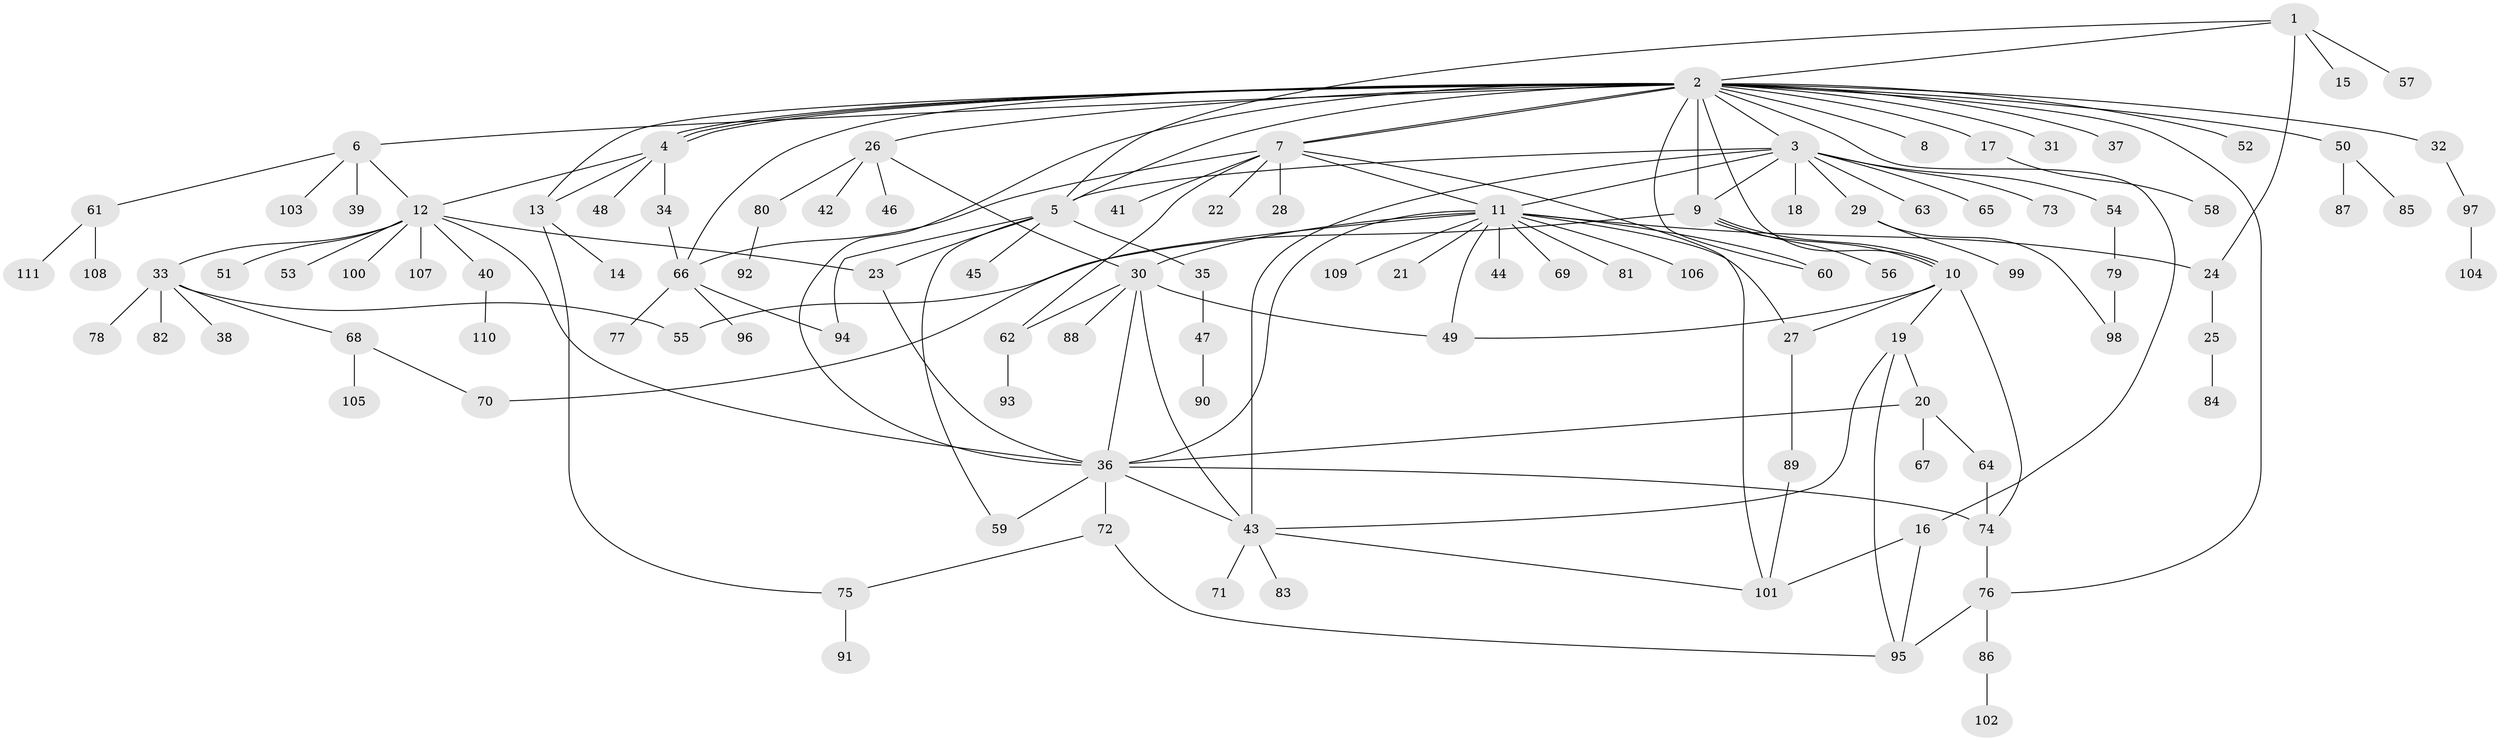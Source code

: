 // coarse degree distribution, {4: 0.06818181818181818, 33: 0.022727272727272728, 7: 0.022727272727272728, 2: 0.1590909090909091, 1: 0.5681818181818182, 5: 0.045454545454545456, 10: 0.045454545454545456, 3: 0.06818181818181818}
// Generated by graph-tools (version 1.1) at 2025/18/03/04/25 18:18:19]
// undirected, 111 vertices, 154 edges
graph export_dot {
graph [start="1"]
  node [color=gray90,style=filled];
  1;
  2;
  3;
  4;
  5;
  6;
  7;
  8;
  9;
  10;
  11;
  12;
  13;
  14;
  15;
  16;
  17;
  18;
  19;
  20;
  21;
  22;
  23;
  24;
  25;
  26;
  27;
  28;
  29;
  30;
  31;
  32;
  33;
  34;
  35;
  36;
  37;
  38;
  39;
  40;
  41;
  42;
  43;
  44;
  45;
  46;
  47;
  48;
  49;
  50;
  51;
  52;
  53;
  54;
  55;
  56;
  57;
  58;
  59;
  60;
  61;
  62;
  63;
  64;
  65;
  66;
  67;
  68;
  69;
  70;
  71;
  72;
  73;
  74;
  75;
  76;
  77;
  78;
  79;
  80;
  81;
  82;
  83;
  84;
  85;
  86;
  87;
  88;
  89;
  90;
  91;
  92;
  93;
  94;
  95;
  96;
  97;
  98;
  99;
  100;
  101;
  102;
  103;
  104;
  105;
  106;
  107;
  108;
  109;
  110;
  111;
  1 -- 2;
  1 -- 5;
  1 -- 15;
  1 -- 24;
  1 -- 57;
  2 -- 3;
  2 -- 4;
  2 -- 4;
  2 -- 4;
  2 -- 5;
  2 -- 6;
  2 -- 7;
  2 -- 7;
  2 -- 8;
  2 -- 9;
  2 -- 10;
  2 -- 13;
  2 -- 16;
  2 -- 17;
  2 -- 26;
  2 -- 31;
  2 -- 32;
  2 -- 36;
  2 -- 37;
  2 -- 50;
  2 -- 52;
  2 -- 60;
  2 -- 66;
  2 -- 76;
  3 -- 5;
  3 -- 9;
  3 -- 11;
  3 -- 18;
  3 -- 29;
  3 -- 43;
  3 -- 54;
  3 -- 63;
  3 -- 65;
  3 -- 73;
  4 -- 12;
  4 -- 13;
  4 -- 34;
  4 -- 48;
  5 -- 23;
  5 -- 35;
  5 -- 45;
  5 -- 59;
  5 -- 94;
  6 -- 12;
  6 -- 39;
  6 -- 61;
  6 -- 103;
  7 -- 11;
  7 -- 22;
  7 -- 28;
  7 -- 41;
  7 -- 62;
  7 -- 66;
  7 -- 101;
  9 -- 10;
  9 -- 10;
  9 -- 55;
  9 -- 56;
  10 -- 19;
  10 -- 27;
  10 -- 49;
  10 -- 74;
  11 -- 21;
  11 -- 24;
  11 -- 27;
  11 -- 30;
  11 -- 36;
  11 -- 44;
  11 -- 49;
  11 -- 60;
  11 -- 69;
  11 -- 70;
  11 -- 81;
  11 -- 106;
  11 -- 109;
  12 -- 23;
  12 -- 33;
  12 -- 36;
  12 -- 40;
  12 -- 51;
  12 -- 53;
  12 -- 100;
  12 -- 107;
  13 -- 14;
  13 -- 75;
  16 -- 95;
  16 -- 101;
  17 -- 58;
  19 -- 20;
  19 -- 43;
  19 -- 95;
  20 -- 36;
  20 -- 64;
  20 -- 67;
  23 -- 36;
  24 -- 25;
  25 -- 84;
  26 -- 30;
  26 -- 42;
  26 -- 46;
  26 -- 80;
  27 -- 89;
  29 -- 98;
  29 -- 99;
  30 -- 36;
  30 -- 43;
  30 -- 49;
  30 -- 62;
  30 -- 88;
  32 -- 97;
  33 -- 38;
  33 -- 55;
  33 -- 68;
  33 -- 78;
  33 -- 82;
  34 -- 66;
  35 -- 47;
  36 -- 43;
  36 -- 59;
  36 -- 72;
  36 -- 74;
  40 -- 110;
  43 -- 71;
  43 -- 83;
  43 -- 101;
  47 -- 90;
  50 -- 85;
  50 -- 87;
  54 -- 79;
  61 -- 108;
  61 -- 111;
  62 -- 93;
  64 -- 74;
  66 -- 77;
  66 -- 94;
  66 -- 96;
  68 -- 70;
  68 -- 105;
  72 -- 75;
  72 -- 95;
  74 -- 76;
  75 -- 91;
  76 -- 86;
  76 -- 95;
  79 -- 98;
  80 -- 92;
  86 -- 102;
  89 -- 101;
  97 -- 104;
}
